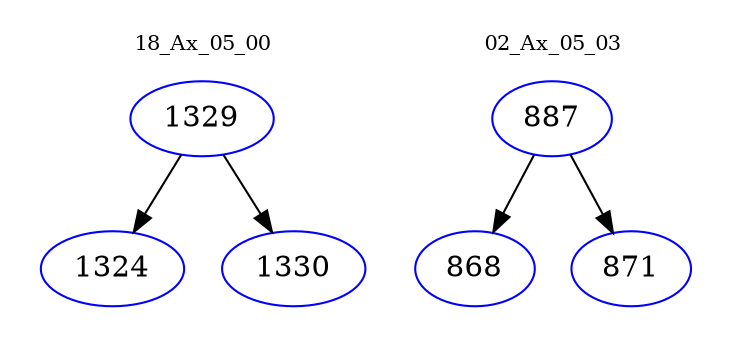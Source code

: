 digraph{
subgraph cluster_0 {
color = white
label = "18_Ax_05_00";
fontsize=10;
T0_1329 [label="1329", color="blue"]
T0_1329 -> T0_1324 [color="black"]
T0_1324 [label="1324", color="blue"]
T0_1329 -> T0_1330 [color="black"]
T0_1330 [label="1330", color="blue"]
}
subgraph cluster_1 {
color = white
label = "02_Ax_05_03";
fontsize=10;
T1_887 [label="887", color="blue"]
T1_887 -> T1_868 [color="black"]
T1_868 [label="868", color="blue"]
T1_887 -> T1_871 [color="black"]
T1_871 [label="871", color="blue"]
}
}
